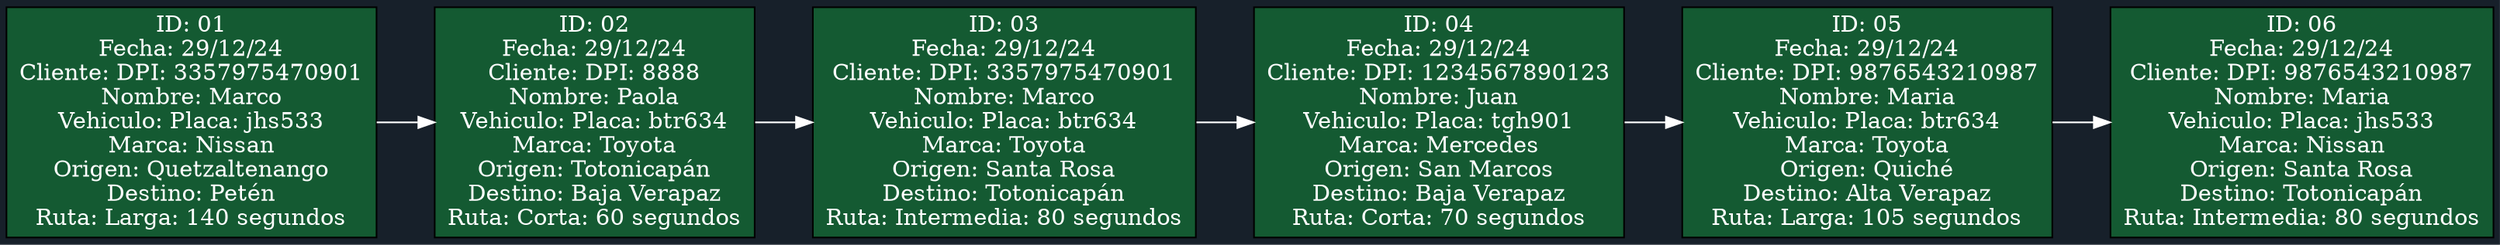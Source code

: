 digraph G {
rankdir=LR;
bgcolor="#17202a";
node [shape=record, style=filled, fillcolor="#145a32", fontcolor="white"];
edge [color="white"];
nodo0 [label="ID: 01\nFecha: 29/12/24\nCliente: DPI: 3357975470901\nNombre:  Marco\nVehiculo: Placa: jhs533\nMarca: Nissan\nOrigen: Quetzaltenango\nDestino: Petén\nRuta: Larga: 140 segundos"];
nodo1 [label="ID: 02\nFecha: 29/12/24\nCliente: DPI: 8888\nNombre: Paola\nVehiculo: Placa: btr634\nMarca: Toyota\nOrigen: Totonicapán\nDestino: Baja Verapaz\nRuta: Corta: 60 segundos"];
nodo2 [label="ID: 03\nFecha: 29/12/24\nCliente: DPI: 3357975470901\nNombre:  Marco\nVehiculo: Placa: btr634\nMarca: Toyota\nOrigen: Santa Rosa\nDestino: Totonicapán\nRuta: Intermedia: 80 segundos"];
nodo3 [label="ID: 04\nFecha: 29/12/24\nCliente: DPI: 1234567890123\nNombre:  Juan\nVehiculo: Placa: tgh901\nMarca: Mercedes\nOrigen: San Marcos\nDestino: Baja Verapaz\nRuta: Corta: 70 segundos"];
nodo4 [label="ID: 05\nFecha: 29/12/24\nCliente: DPI: 9876543210987\nNombre:  Maria\nVehiculo: Placa: btr634\nMarca: Toyota\nOrigen: Quiché\nDestino: Alta Verapaz\nRuta: Larga: 105 segundos"];
nodo5 [label="ID: 06\nFecha: 29/12/24\nCliente: DPI: 9876543210987\nNombre:  Maria\nVehiculo: Placa: jhs533\nMarca: Nissan\nOrigen: Santa Rosa\nDestino: Totonicapán\nRuta: Intermedia: 80 segundos"];
nodo0 -> nodo1;
nodo1 -> nodo2;
nodo2 -> nodo3;
nodo3 -> nodo4;
nodo4 -> nodo5;
}